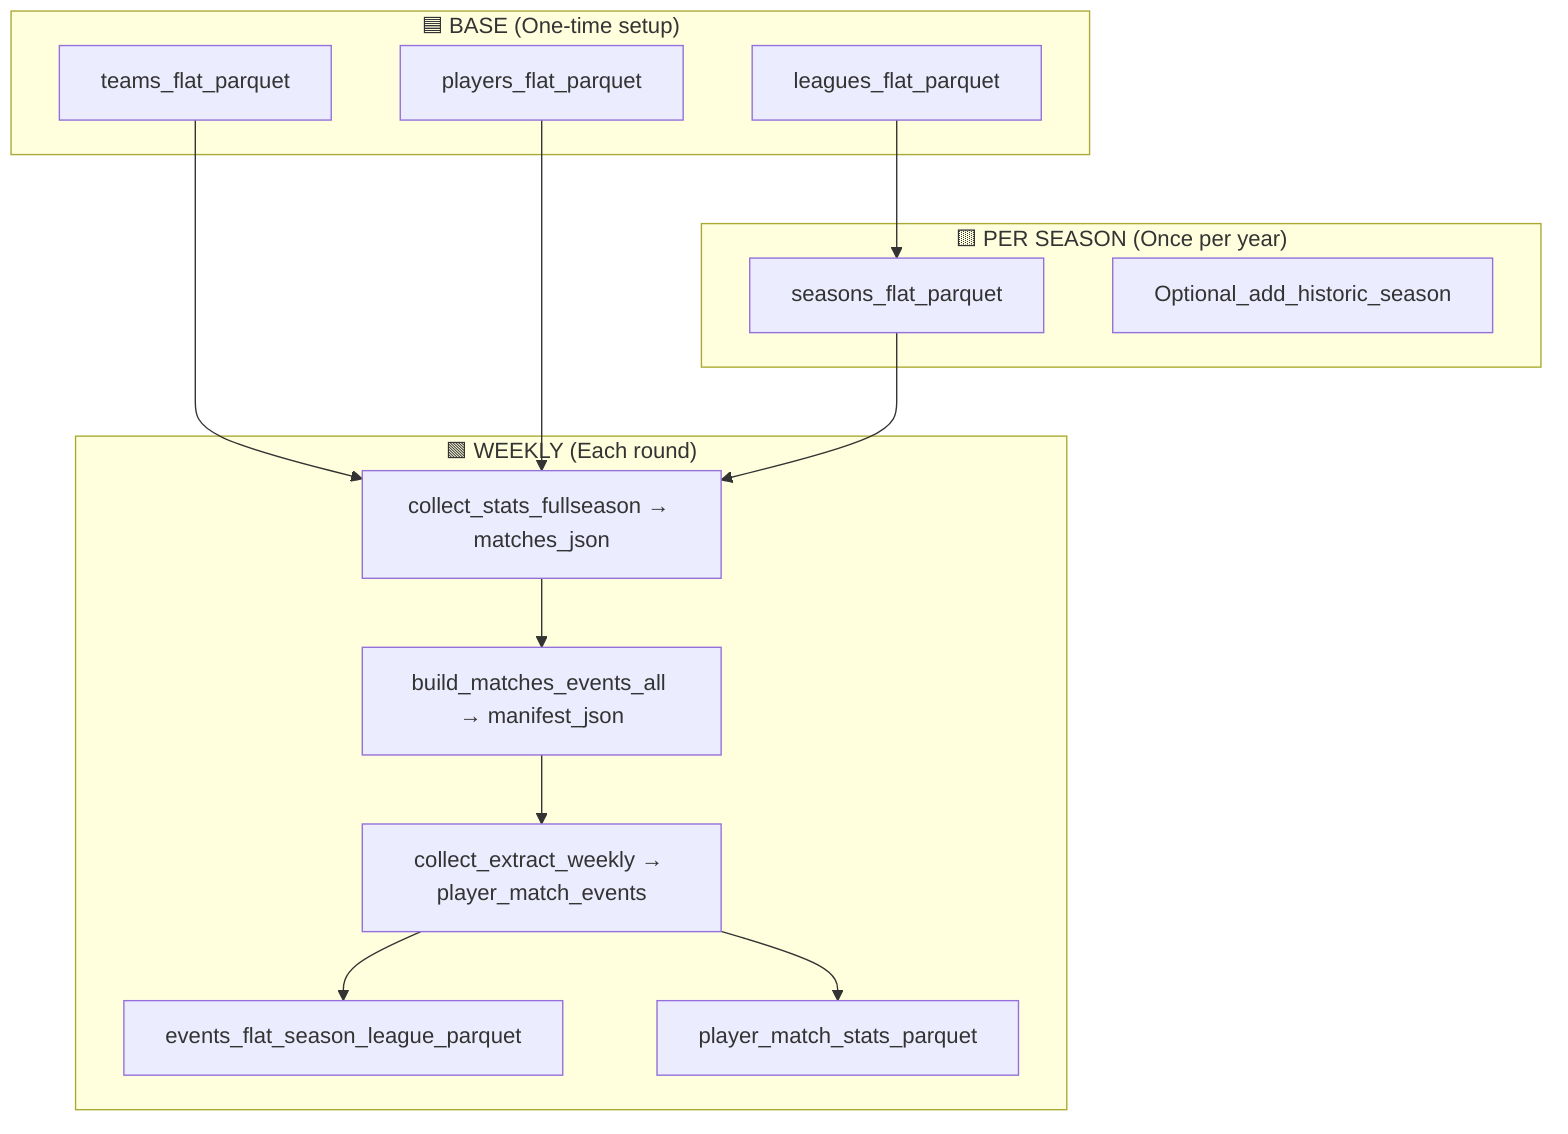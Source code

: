 flowchart TD

  subgraph BASE["🟦 BASE (One-time setup)"]
    TEAMS[teams_flat_parquet]
    PLAYERS[players_flat_parquet]
    LEAGUES[leagues_flat_parquet]
  end

  subgraph PERSEASON["🟨 PER SEASON (Once per year)"]
    SEASONS[seasons_flat_parquet]
    HISTORIC[Optional_add_historic_season]
  end

  subgraph WEEKLY["🟩 WEEKLY (Each round)"]
    COLLECT[collect_stats_fullseason → matches_json]
    MANIFEST[build_matches_events_all → manifest_json]
    EXTRACT[collect_extract_weekly → player_match_events]
    EVENTS[events_flat_season_league_parquet]
    PSTATS[player_match_stats_parquet]
  end

  %% Relations
  TEAMS --> COLLECT
  PLAYERS --> COLLECT
  LEAGUES --> SEASONS
  SEASONS --> COLLECT
  COLLECT --> MANIFEST
  MANIFEST --> EXTRACT
  EXTRACT --> EVENTS
  EXTRACT --> PSTATS